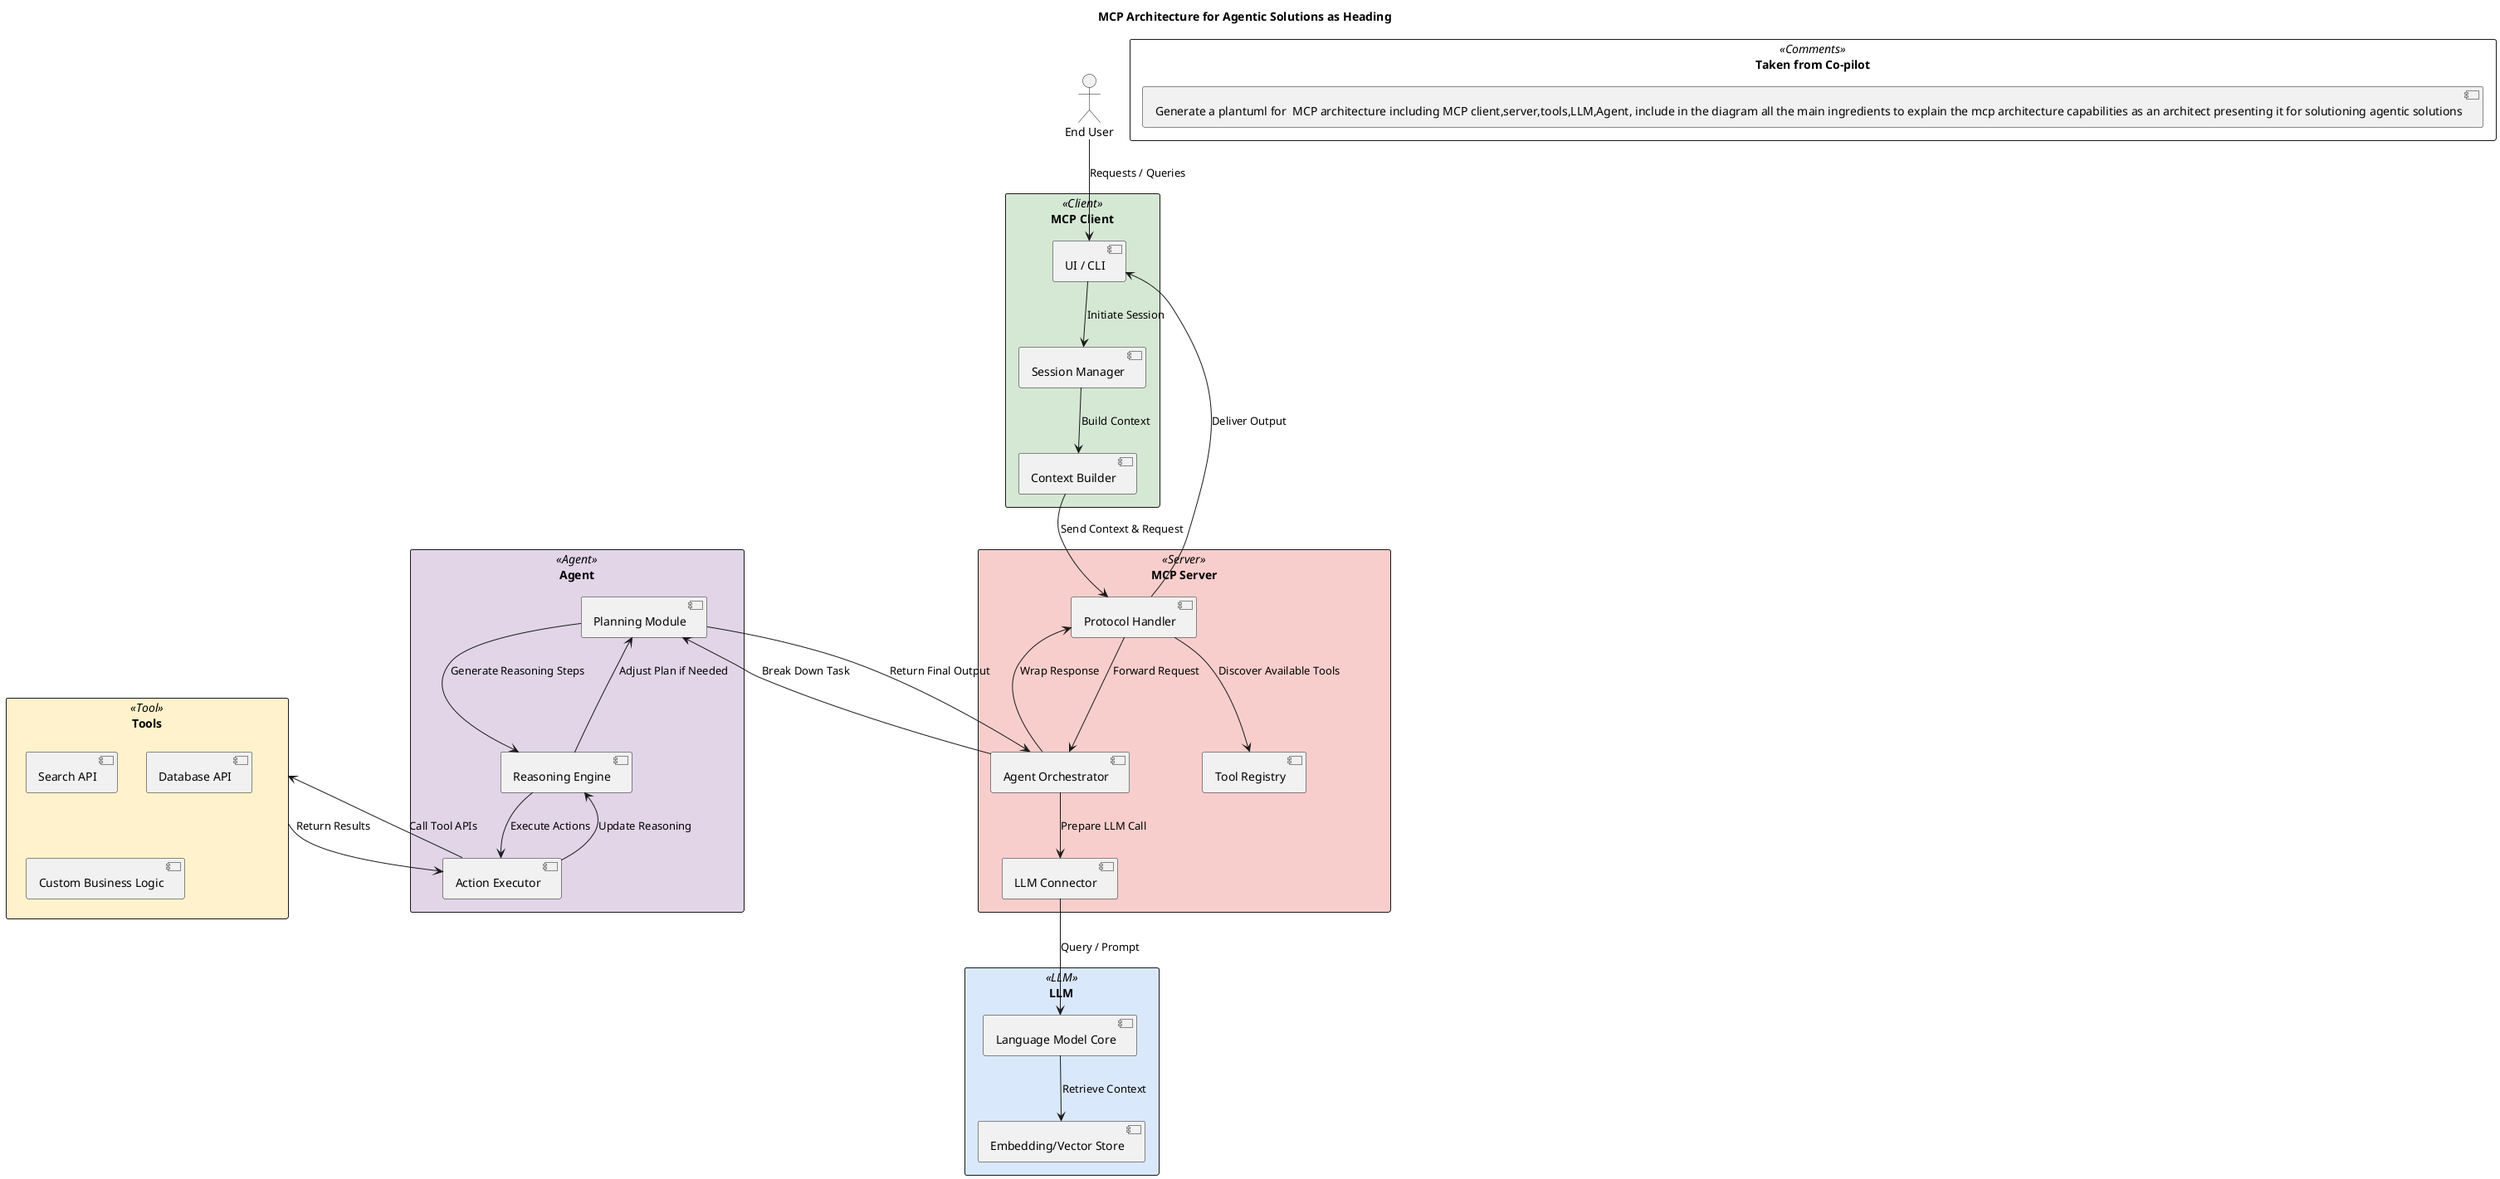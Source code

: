@startuml
title MCP Architecture for Agentic Solutions as Heading

rectangle "Taken from Co-pilot" <<Comments>> {
   [Generate a plantuml for  MCP architecture including MCP client,server,tools,LLM,Agent, include in the diagram all the main ingredients to explain the mcp architecture capabilities as an architect presenting it for solutioning agentic solutions] as Prompt
}


skinparam rectangle {
  BackgroundColor<<Client>> #D5E8D4
  BackgroundColor<<Server>> #F8CECC
  BackgroundColor<<Tool>>   #FFF2CC
  BackgroundColor<<LLM>>    #DAE8FC
  BackgroundColor<<Agent>>  #E1D5E7
}

actor "End User" as User



rectangle "MCP Client" <<Client>> {
  [UI / CLI] as UI
  [Session Manager] as SessMgr
  [Context Builder] as CtxBuild
}

rectangle "MCP Server" <<Server>> {
  [Protocol Handler] as ProtoH
  [Tool Registry] as ToolReg
  [Agent Orchestrator] as AgOrch
  [LLM Connector] as LLMConn
}

rectangle "Tools" <<Tool>> {
  [Search API] as SearchAPI
  [Database API] as DBAPI
  [Custom Business Logic] as CustomLogic
}

rectangle "LLM" <<LLM>> {
  [Language Model Core] as LLMCore
  [Embedding/Vector Store] as EmbStore
}

rectangle "Agent" <<Agent>> {
  [Planning Module] as PlanMod
  [Reasoning Engine] as ReasonEng
  [Action Executor] as ActExec
}

User --> UI : Requests / Queries
UI --> SessMgr : Initiate Session
SessMgr --> CtxBuild : Build Context
CtxBuild --> ProtoH : Send Context & Request

ProtoH --> ToolReg : Discover Available Tools
ProtoH --> AgOrch : Forward Request
AgOrch --> LLMConn : Prepare LLM Call
LLMConn --> LLMCore : Query / Prompt
LLMCore --> EmbStore : Retrieve Context

AgOrch --> PlanMod : Break Down Task
PlanMod --> ReasonEng : Generate Reasoning Steps
ReasonEng --> ActExec : Execute Actions
ActExec --> Tools : Call Tool APIs

Tools --> ActExec : Return Results
ActExec --> ReasonEng : Update Reasoning
ReasonEng --> PlanMod : Adjust Plan if Needed
PlanMod --> AgOrch : Return Final Output

AgOrch --> ProtoH : Wrap Response
ProtoH --> UI : Deliver Output
@enduml